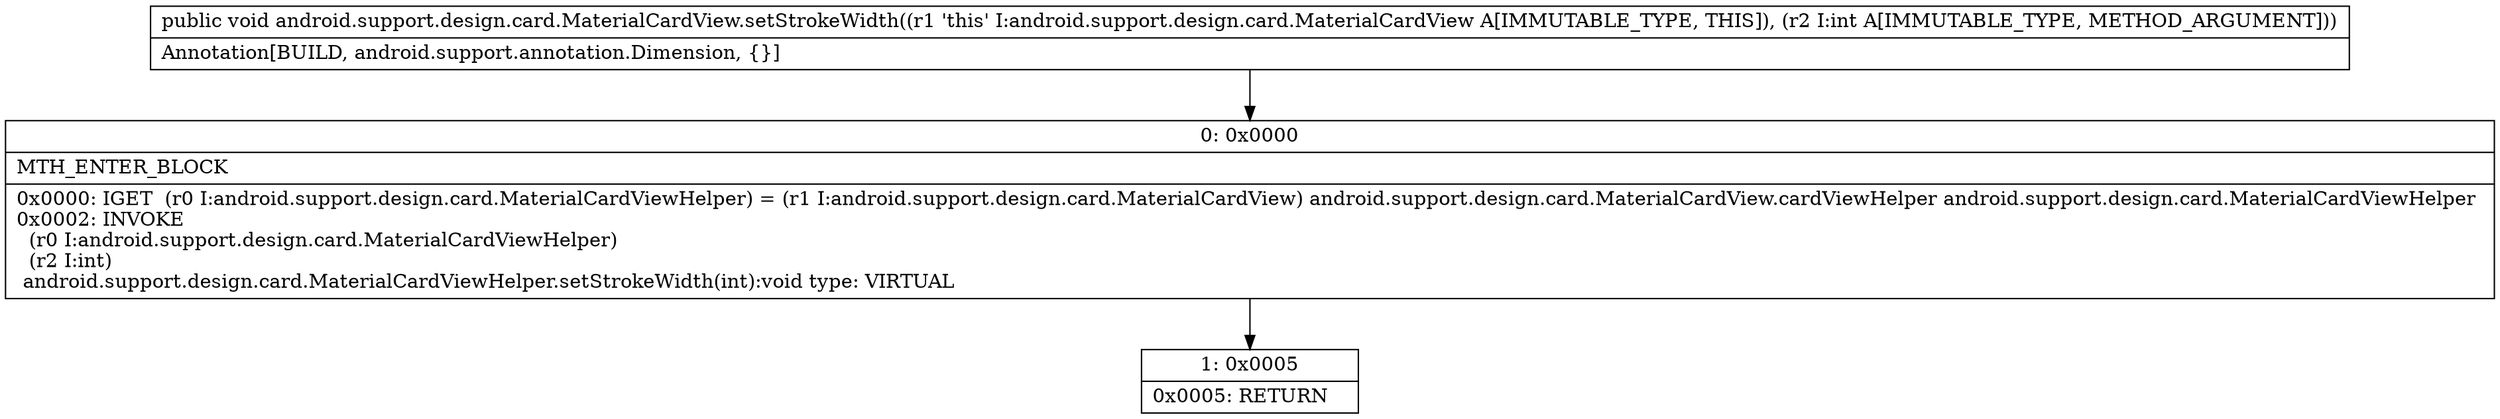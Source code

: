 digraph "CFG forandroid.support.design.card.MaterialCardView.setStrokeWidth(I)V" {
Node_0 [shape=record,label="{0\:\ 0x0000|MTH_ENTER_BLOCK\l|0x0000: IGET  (r0 I:android.support.design.card.MaterialCardViewHelper) = (r1 I:android.support.design.card.MaterialCardView) android.support.design.card.MaterialCardView.cardViewHelper android.support.design.card.MaterialCardViewHelper \l0x0002: INVOKE  \l  (r0 I:android.support.design.card.MaterialCardViewHelper)\l  (r2 I:int)\l android.support.design.card.MaterialCardViewHelper.setStrokeWidth(int):void type: VIRTUAL \l}"];
Node_1 [shape=record,label="{1\:\ 0x0005|0x0005: RETURN   \l}"];
MethodNode[shape=record,label="{public void android.support.design.card.MaterialCardView.setStrokeWidth((r1 'this' I:android.support.design.card.MaterialCardView A[IMMUTABLE_TYPE, THIS]), (r2 I:int A[IMMUTABLE_TYPE, METHOD_ARGUMENT]))  | Annotation[BUILD, android.support.annotation.Dimension, \{\}]\l}"];
MethodNode -> Node_0;
Node_0 -> Node_1;
}

